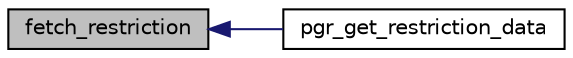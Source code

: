 digraph "fetch_restriction"
{
  edge [fontname="Helvetica",fontsize="10",labelfontname="Helvetica",labelfontsize="10"];
  node [fontname="Helvetica",fontsize="10",shape=record];
  rankdir="LR";
  Node3 [label="fetch_restriction",height=0.2,width=0.4,color="black", fillcolor="grey75", style="filled", fontcolor="black"];
  Node3 -> Node4 [dir="back",color="midnightblue",fontsize="10",style="solid",fontname="Helvetica"];
  Node4 [label="pgr_get_restriction_data",height=0.2,width=0.4,color="black", fillcolor="white", style="filled",URL="$restrictions__input_8c.html#ab6776c14d736c1be875fe879ff0e7daf"];
}

